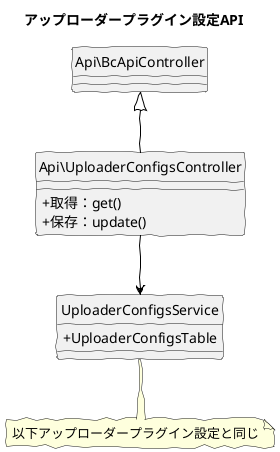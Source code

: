@startuml
skinparam handwritten true
skinparam backgroundColor white
hide circle
skinparam classAttributeIconSize 0

title アップローダープラグイン設定API


class Api\BcApiController {
}

class Api\UploaderConfigsController {
  + 取得：get()
  + 保存：update()
}

class UploaderConfigsService {
  + UploaderConfigsTable
}

Api\UploaderConfigsController -up[#Black]-|> Api\BcApiController
Api\UploaderConfigsController -down[#Black]-> UploaderConfigsService

note "以下アップローダープラグイン設定と同じ" as note
UploaderConfigsService .. note

@enduml
